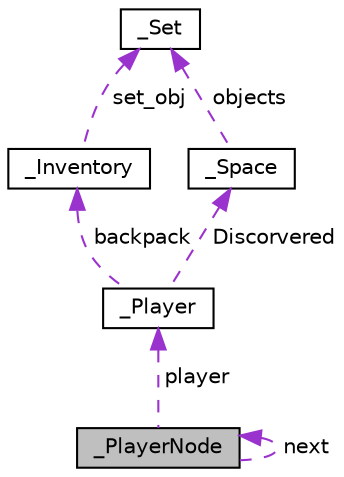 digraph "_PlayerNode"
{
 // LATEX_PDF_SIZE
  edge [fontname="Helvetica",fontsize="10",labelfontname="Helvetica",labelfontsize="10"];
  node [fontname="Helvetica",fontsize="10",shape=record];
  Node1 [label="_PlayerNode",height=0.2,width=0.4,color="black", fillcolor="grey75", style="filled", fontcolor="black",tooltip=" "];
  Node1 -> Node1 [dir="back",color="darkorchid3",fontsize="10",style="dashed",label=" next" ,fontname="Helvetica"];
  Node2 -> Node1 [dir="back",color="darkorchid3",fontsize="10",style="dashed",label=" player" ,fontname="Helvetica"];
  Node2 [label="_Player",height=0.2,width=0.4,color="black", fillcolor="white", style="filled",URL="$struct__Player.html",tooltip=" "];
  Node3 -> Node2 [dir="back",color="darkorchid3",fontsize="10",style="dashed",label=" backpack" ,fontname="Helvetica"];
  Node3 [label="_Inventory",height=0.2,width=0.4,color="black", fillcolor="white", style="filled",URL="$struct__Inventory.html",tooltip="Inventory structure."];
  Node4 -> Node3 [dir="back",color="darkorchid3",fontsize="10",style="dashed",label=" set_obj" ,fontname="Helvetica"];
  Node4 [label="_Set",height=0.2,width=0.4,color="black", fillcolor="white", style="filled",URL="$struct__Set.html",tooltip=" "];
  Node5 -> Node2 [dir="back",color="darkorchid3",fontsize="10",style="dashed",label=" Discorvered" ,fontname="Helvetica"];
  Node5 [label="_Space",height=0.2,width=0.4,color="black", fillcolor="white", style="filled",URL="$struct__Space.html",tooltip="Space."];
  Node4 -> Node5 [dir="back",color="darkorchid3",fontsize="10",style="dashed",label=" objects" ,fontname="Helvetica"];
}
